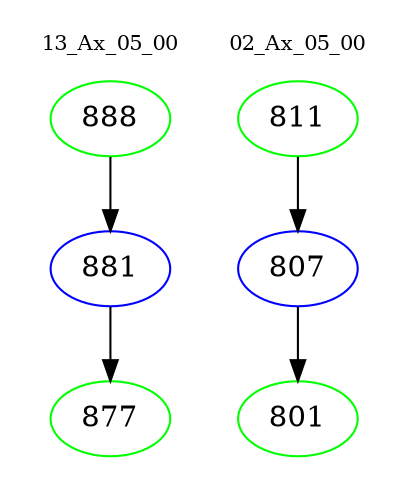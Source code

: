 digraph{
subgraph cluster_0 {
color = white
label = "13_Ax_05_00";
fontsize=10;
T0_888 [label="888", color="green"]
T0_888 -> T0_881 [color="black"]
T0_881 [label="881", color="blue"]
T0_881 -> T0_877 [color="black"]
T0_877 [label="877", color="green"]
}
subgraph cluster_1 {
color = white
label = "02_Ax_05_00";
fontsize=10;
T1_811 [label="811", color="green"]
T1_811 -> T1_807 [color="black"]
T1_807 [label="807", color="blue"]
T1_807 -> T1_801 [color="black"]
T1_801 [label="801", color="green"]
}
}
